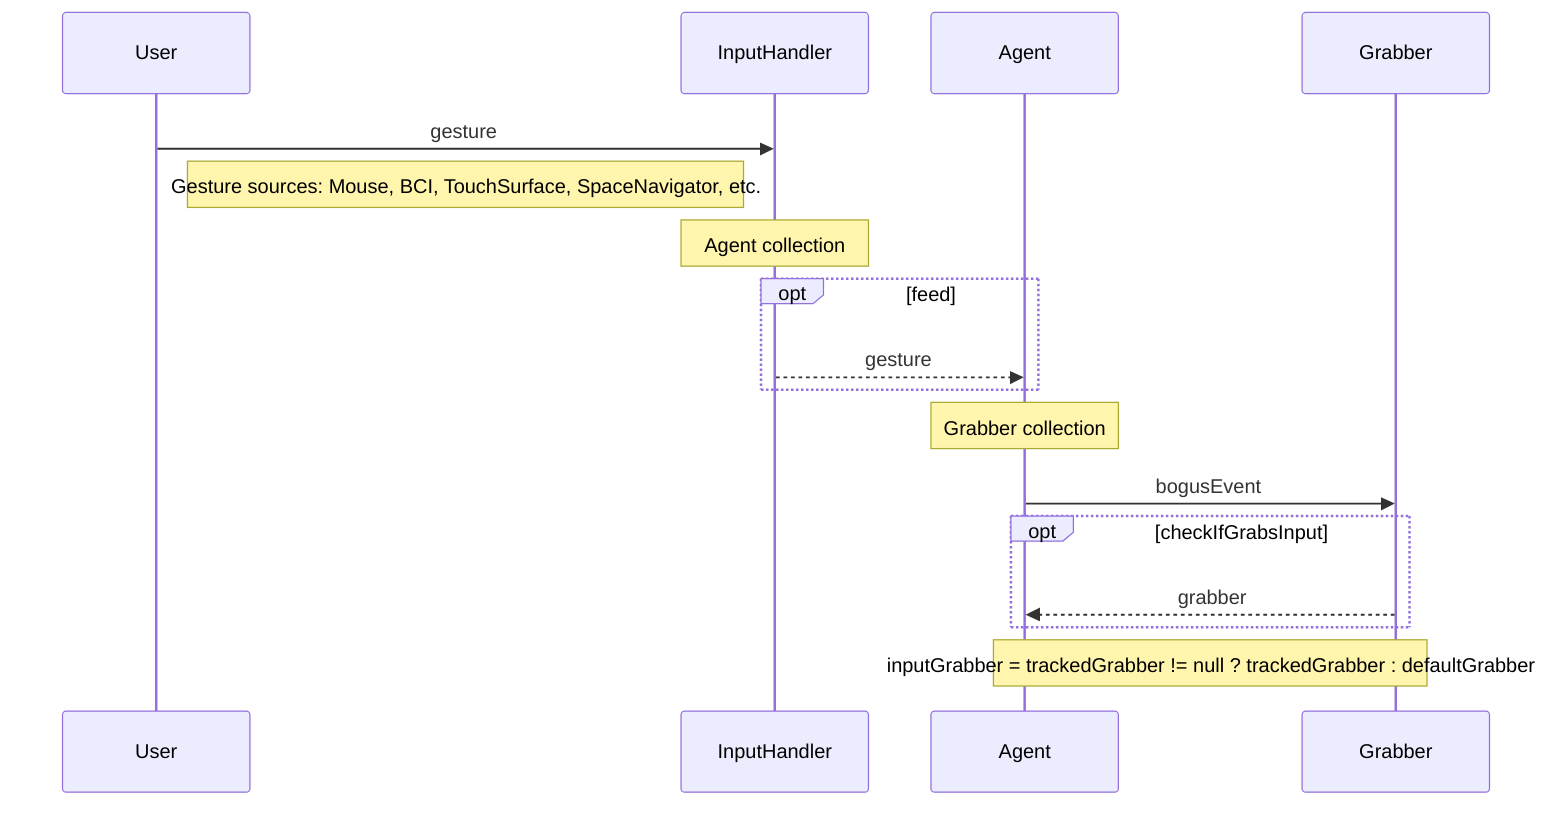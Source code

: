 sequenceDiagram
    User->>InputHandler: gesture
    Note right of User: Gesture sources: Mouse, BCI, TouchSurface, SpaceNavigator, etc.
    Note over InputHandler: Agent collection
    opt feed
        InputHandler-->>Agent: gesture
    end
    Note over Agent: Grabber collection
    %loop updateTrackedGrabber
        Agent->>Grabber: bogusEvent
    %end
    opt checkIfGrabsInput
        Grabber-->>Agent: grabber
    end
    Note over Agent,Grabber: inputGrabber = trackedGrabber != null ? trackedGrabber : defaultGrabber